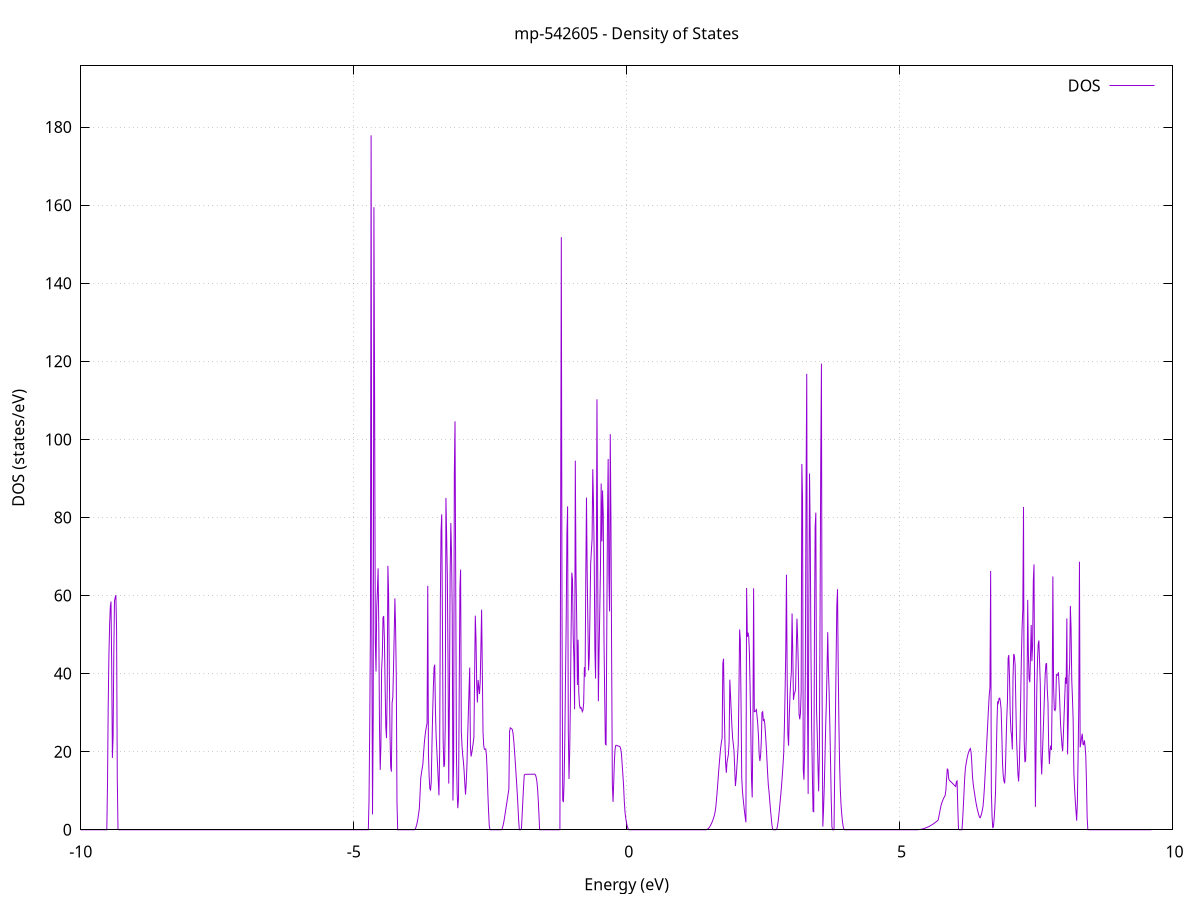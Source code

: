 set title 'mp-542605 - Density of States'
set xlabel 'Energy (eV)'
set ylabel 'DOS (states/eV)'
set grid
set xrange [-10:10]
set yrange [0:195.678]
set xzeroaxis lt -1
set terminal png size 800,600
set output 'mp-542605_dos_gnuplot.png'
plot '-' using 1:2 with lines title 'DOS'
-16.005400 0.000000
-15.992600 0.000000
-15.979800 0.000000
-15.967000 0.000000
-15.954200 0.000000
-15.941400 0.000000
-15.928600 0.000000
-15.915700 0.000000
-15.902900 0.000000
-15.890100 0.000000
-15.877300 0.000000
-15.864500 0.000000
-15.851700 0.000000
-15.838900 0.000000
-15.826100 0.000000
-15.813300 0.000000
-15.800500 0.000000
-15.787600 0.000000
-15.774800 0.000000
-15.762000 0.000000
-15.749200 0.000000
-15.736400 0.000000
-15.723600 0.000000
-15.710800 0.000000
-15.698000 0.000000
-15.685200 0.000000
-15.672400 0.000000
-15.659500 0.000000
-15.646700 0.000000
-15.633900 0.000000
-15.621100 0.000000
-15.608300 0.000000
-15.595500 0.000000
-15.582700 0.000000
-15.569900 0.000000
-15.557100 0.000000
-15.544300 0.000000
-15.531400 0.000000
-15.518600 0.000000
-15.505800 0.000000
-15.493000 0.000000
-15.480200 0.000000
-15.467400 0.000000
-15.454600 0.000000
-15.441800 0.000000
-15.429000 0.000000
-15.416200 0.000000
-15.403300 0.000000
-15.390500 0.000000
-15.377700 0.000000
-15.364900 0.000000
-15.352100 0.000000
-15.339300 0.000000
-15.326500 0.000000
-15.313700 0.000000
-15.300900 0.000000
-15.288100 0.000000
-15.275200 0.000000
-15.262400 0.000000
-15.249600 0.000000
-15.236800 0.000000
-15.224000 0.000000
-15.211200 0.000000
-15.198400 0.000000
-15.185600 0.000000
-15.172800 0.000000
-15.159900 0.000000
-15.147100 0.000000
-15.134300 0.000000
-15.121500 0.000000
-15.108700 0.000000
-15.095900 0.000000
-15.083100 0.000000
-15.070300 0.000000
-15.057500 0.000000
-15.044700 0.000000
-15.031800 0.000000
-15.019000 0.000000
-15.006200 0.000000
-14.993400 0.000000
-14.980600 0.000000
-14.967800 0.000000
-14.955000 0.000000
-14.942200 0.000000
-14.929400 0.000000
-14.916600 0.000000
-14.903700 0.000000
-14.890900 0.000000
-14.878100 0.000000
-14.865300 0.000000
-14.852500 0.000000
-14.839700 0.013100
-14.826900 1.890300
-14.814100 6.944200
-14.801300 15.174900
-14.788500 39.152700
-14.775600 68.179900
-14.762800 81.870800
-14.750000 80.982800
-14.737200 24.556800
-14.724400 78.738700
-14.711600 133.482200
-14.698800 67.157600
-14.686000 3.812100
-14.673200 0.000000
-14.660400 0.000000
-14.647500 0.000000
-14.634700 0.000000
-14.621900 0.000000
-14.609100 0.000000
-14.596300 0.000000
-14.583500 0.000000
-14.570700 0.000000
-14.557900 0.000000
-14.545100 0.000000
-14.532300 0.000000
-14.519400 0.000000
-14.506600 0.000000
-14.493800 0.000000
-14.481000 0.000000
-14.468200 0.000000
-14.455400 0.000000
-14.442600 0.000000
-14.429800 0.000000
-14.417000 0.000000
-14.404200 0.000000
-14.391300 0.000000
-14.378500 0.000000
-14.365700 0.000000
-14.352900 0.000000
-14.340100 0.000000
-14.327300 0.000000
-14.314500 0.000000
-14.301700 0.000000
-14.288900 0.000000
-14.276000 0.000000
-14.263200 0.000000
-14.250400 0.000000
-14.237600 0.000000
-14.224800 3.534300
-14.212000 45.755900
-14.199200 157.464000
-14.186400 70.616900
-14.173600 155.612300
-14.160800 75.862000
-14.147900 122.318300
-14.135100 191.049800
-14.122300 89.660600
-14.109500 319.381700
-14.096700 109.017600
-14.083900 2.110700
-14.071100 0.000000
-14.058300 0.000000
-14.045500 0.000000
-14.032700 0.000000
-14.019800 0.000000
-14.007000 0.000000
-13.994200 0.000000
-13.981400 0.000000
-13.968600 0.000000
-13.955800 0.000000
-13.943000 0.000000
-13.930200 0.000000
-13.917400 0.000000
-13.904600 0.000000
-13.891700 0.000000
-13.878900 0.000000
-13.866100 0.000000
-13.853300 0.000000
-13.840500 0.000000
-13.827700 0.000000
-13.814900 0.000000
-13.802100 0.000000
-13.789300 0.000000
-13.776500 0.000000
-13.763600 0.000000
-13.750800 0.000000
-13.738000 0.000000
-13.725200 0.000000
-13.712400 0.000000
-13.699600 0.000000
-13.686800 0.000000
-13.674000 0.000000
-13.661200 0.000000
-13.648400 0.000000
-13.635500 0.000000
-13.622700 0.000000
-13.609900 0.000000
-13.597100 0.000000
-13.584300 0.000000
-13.571500 0.000000
-13.558700 0.000000
-13.545900 0.000000
-13.533100 0.000000
-13.520300 0.000000
-13.507400 0.000000
-13.494600 0.000000
-13.481800 0.000000
-13.469000 0.000000
-13.456200 0.000000
-13.443400 0.000000
-13.430600 0.000000
-13.417800 0.000000
-13.405000 0.000000
-13.392100 0.000000
-13.379300 0.000000
-13.366500 0.000000
-13.353700 0.000000
-13.340900 0.000000
-13.328100 0.000000
-13.315300 0.000000
-13.302500 0.000000
-13.289700 0.000000
-13.276900 0.000000
-13.264000 0.000000
-13.251200 0.000000
-13.238400 0.000000
-13.225600 0.000000
-13.212800 0.000000
-13.200000 0.000000
-13.187200 0.000000
-13.174400 0.000000
-13.161600 0.000000
-13.148800 0.000000
-13.135900 0.000000
-13.123100 0.000000
-13.110300 0.000000
-13.097500 0.000000
-13.084700 0.000000
-13.071900 0.000000
-13.059100 0.000000
-13.046300 0.000000
-13.033500 0.000000
-13.020700 0.000000
-13.007800 0.000000
-12.995000 0.000000
-12.982200 0.000000
-12.969400 0.000000
-12.956600 0.000000
-12.943800 0.000000
-12.931000 0.000000
-12.918200 0.000000
-12.905400 0.000000
-12.892600 0.000000
-12.879700 0.000000
-12.866900 0.000000
-12.854100 0.000000
-12.841300 0.000000
-12.828500 0.000000
-12.815700 0.000000
-12.802900 0.000000
-12.790100 0.000000
-12.777300 0.000000
-12.764500 0.000000
-12.751600 0.000000
-12.738800 0.000000
-12.726000 0.000000
-12.713200 0.000000
-12.700400 0.000000
-12.687600 0.000000
-12.674800 0.000000
-12.662000 0.000000
-12.649200 9.094400
-12.636400 36.991600
-12.623500 157.488100
-12.610700 88.381400
-12.597900 118.186400
-12.585100 162.028900
-12.572300 131.152800
-12.559500 138.266900
-12.546700 163.911900
-12.533900 100.306600
-12.521100 313.862200
-12.508200 0.000000
-12.495400 0.000000
-12.482600 0.000000
-12.469800 0.000000
-12.457000 0.000000
-12.444200 0.000000
-12.431400 0.000000
-12.418600 0.000000
-12.405800 0.000000
-12.393000 0.000000
-12.380100 0.000000
-12.367300 0.000000
-12.354500 0.000000
-12.341700 0.000000
-12.328900 0.000000
-12.316100 0.000000
-12.303300 0.000000
-12.290500 0.000000
-12.277700 0.000000
-12.264900 0.000000
-12.252000 0.000000
-12.239200 0.000000
-12.226400 0.000000
-12.213600 0.000000
-12.200800 0.000000
-12.188000 0.000000
-12.175200 0.000000
-12.162400 0.000000
-12.149600 0.000000
-12.136800 0.000000
-12.123900 0.000000
-12.111100 0.000000
-12.098300 0.000000
-12.085500 0.000000
-12.072700 0.000000
-12.059900 0.000000
-12.047100 0.000000
-12.034300 0.000000
-12.021500 0.000000
-12.008700 0.000000
-11.995800 0.000000
-11.983000 0.000000
-11.970200 0.000000
-11.957400 0.000000
-11.944600 0.000000
-11.931800 0.000000
-11.919000 0.000000
-11.906200 0.000000
-11.893400 0.000000
-11.880600 0.000000
-11.867700 0.000000
-11.854900 0.000000
-11.842100 0.000000
-11.829300 0.000000
-11.816500 0.000000
-11.803700 0.000000
-11.790900 0.000000
-11.778100 0.000000
-11.765300 0.000000
-11.752500 0.000000
-11.739600 0.000000
-11.726800 0.000000
-11.714000 0.000000
-11.701200 0.000000
-11.688400 0.000000
-11.675600 0.000000
-11.662800 0.000000
-11.650000 0.000000
-11.637200 0.000000
-11.624300 0.000000
-11.611500 0.000000
-11.598700 0.000000
-11.585900 0.000000
-11.573100 0.000000
-11.560300 0.000000
-11.547500 0.000000
-11.534700 0.000000
-11.521900 0.000000
-11.509100 0.000000
-11.496200 0.000000
-11.483400 0.000000
-11.470600 0.000000
-11.457800 0.000000
-11.445000 0.000000
-11.432200 0.000000
-11.419400 0.000000
-11.406600 0.000000
-11.393800 0.000000
-11.381000 0.000000
-11.368100 0.000000
-11.355300 0.000000
-11.342500 0.000000
-11.329700 0.000000
-11.316900 0.000000
-11.304100 0.000000
-11.291300 0.000000
-11.278500 0.000000
-11.265700 0.000000
-11.252900 0.000000
-11.240000 0.000000
-11.227200 0.000000
-11.214400 0.000000
-11.201600 0.000000
-11.188800 0.000000
-11.176000 0.000000
-11.163200 0.000000
-11.150400 0.000000
-11.137600 0.000000
-11.124800 0.000000
-11.111900 0.000000
-11.099100 0.000000
-11.086300 0.000000
-11.073500 0.000000
-11.060700 0.000000
-11.047900 0.000000
-11.035100 0.000000
-11.022300 0.000000
-11.009500 0.000000
-10.996700 0.000000
-10.983800 0.000000
-10.971000 0.000000
-10.958200 0.000000
-10.945400 0.000000
-10.932600 0.000000
-10.919800 0.000000
-10.907000 0.000000
-10.894200 0.000000
-10.881400 0.000000
-10.868600 0.000000
-10.855700 0.000000
-10.842900 0.000000
-10.830100 0.000000
-10.817300 0.000000
-10.804500 0.000000
-10.791700 0.000000
-10.778900 0.000000
-10.766100 0.000000
-10.753300 0.000000
-10.740400 0.000000
-10.727600 0.000000
-10.714800 0.000000
-10.702000 0.000000
-10.689200 0.000000
-10.676400 0.000000
-10.663600 0.000000
-10.650800 1.193400
-10.638000 7.213900
-10.625200 16.378000
-10.612300 31.660600
-10.599500 90.153200
-10.586700 281.304400
-10.573900 43.089100
-10.561100 176.257000
-10.548300 81.997500
-10.535500 156.199900
-10.522700 84.186900
-10.509900 10.648300
-10.497100 152.652700
-10.484200 133.053000
-10.471400 54.060300
-10.458600 9.482900
-10.445800 0.000000
-10.433000 0.000000
-10.420200 0.000000
-10.407400 0.000000
-10.394600 0.000000
-10.381800 0.000000
-10.369000 0.000000
-10.356100 0.000000
-10.343300 0.000000
-10.330500 0.000000
-10.317700 0.000000
-10.304900 0.000000
-10.292100 0.000000
-10.279300 0.000000
-10.266500 0.000000
-10.253700 0.000000
-10.240900 0.000000
-10.228000 0.000000
-10.215200 0.000000
-10.202400 0.000000
-10.189600 0.000000
-10.176800 0.000000
-10.164000 0.000000
-10.151200 0.000000
-10.138400 0.000000
-10.125600 0.000000
-10.112800 0.000000
-10.099900 0.000000
-10.087100 0.000000
-10.074300 0.000000
-10.061500 0.000000
-10.048700 0.000000
-10.035900 0.000000
-10.023100 0.000000
-10.010300 0.000000
-9.997500 0.000000
-9.984700 0.000000
-9.971800 0.000000
-9.959000 0.000000
-9.946200 0.000000
-9.933400 0.000000
-9.920600 0.000000
-9.907800 0.000000
-9.895000 0.000000
-9.882200 0.000000
-9.869400 0.000000
-9.856500 0.000000
-9.843700 0.000000
-9.830900 0.000000
-9.818100 0.000000
-9.805300 0.000000
-9.792500 0.000000
-9.779700 0.000000
-9.766900 0.000000
-9.754100 0.000000
-9.741300 0.000000
-9.728400 0.000000
-9.715600 0.000000
-9.702800 0.000000
-9.690000 0.000000
-9.677200 0.000000
-9.664400 0.000000
-9.651600 0.000000
-9.638800 0.000000
-9.626000 0.000000
-9.613200 0.000000
-9.600300 0.000000
-9.587500 0.000000
-9.574700 0.000000
-9.561900 0.000000
-9.549100 0.000000
-9.536300 0.000000
-9.523500 0.000000
-9.510700 11.569000
-9.497900 31.692300
-9.485100 44.488100
-9.472200 52.312500
-9.459400 57.103300
-9.446600 58.475000
-9.433800 42.066900
-9.421000 18.407100
-9.408200 23.663600
-9.395400 44.716300
-9.382600 58.630800
-9.369800 59.465900
-9.357000 60.091800
-9.344100 50.936400
-9.331300 13.019800
-9.318500 0.260300
-9.305700 0.000000
-9.292900 0.000000
-9.280100 0.000000
-9.267300 0.000000
-9.254500 0.000000
-9.241700 0.000000
-9.228900 0.000000
-9.216000 0.000000
-9.203200 0.000000
-9.190400 0.000000
-9.177600 0.000000
-9.164800 0.000000
-9.152000 0.000000
-9.139200 0.000000
-9.126400 0.000000
-9.113600 0.000000
-9.100800 0.000000
-9.087900 0.000000
-9.075100 0.000000
-9.062300 0.000000
-9.049500 0.000000
-9.036700 0.000000
-9.023900 0.000000
-9.011100 0.000000
-8.998300 0.000000
-8.985500 0.000000
-8.972600 0.000000
-8.959800 0.000000
-8.947000 0.000000
-8.934200 0.000000
-8.921400 0.000000
-8.908600 0.000000
-8.895800 0.000000
-8.883000 0.000000
-8.870200 0.000000
-8.857400 0.000000
-8.844500 0.000000
-8.831700 0.000000
-8.818900 0.000000
-8.806100 0.000000
-8.793300 0.000000
-8.780500 0.000000
-8.767700 0.000000
-8.754900 0.000000
-8.742100 0.000000
-8.729300 0.000000
-8.716400 0.000000
-8.703600 0.000000
-8.690800 0.000000
-8.678000 0.000000
-8.665200 0.000000
-8.652400 0.000000
-8.639600 0.000000
-8.626800 0.000000
-8.614000 0.000000
-8.601200 0.000000
-8.588300 0.000000
-8.575500 0.000000
-8.562700 0.000000
-8.549900 0.000000
-8.537100 0.000000
-8.524300 0.000000
-8.511500 0.000000
-8.498700 0.000000
-8.485900 0.000000
-8.473100 0.000000
-8.460200 0.000000
-8.447400 0.000000
-8.434600 0.000000
-8.421800 0.000000
-8.409000 0.000000
-8.396200 0.000000
-8.383400 0.000000
-8.370600 0.000000
-8.357800 0.000000
-8.345000 0.000000
-8.332100 0.000000
-8.319300 0.000000
-8.306500 0.000000
-8.293700 0.000000
-8.280900 0.000000
-8.268100 0.000000
-8.255300 0.000000
-8.242500 0.000000
-8.229700 0.000000
-8.216900 0.000000
-8.204000 0.000000
-8.191200 0.000000
-8.178400 0.000000
-8.165600 0.000000
-8.152800 0.000000
-8.140000 0.000000
-8.127200 0.000000
-8.114400 0.000000
-8.101600 0.000000
-8.088700 0.000000
-8.075900 0.000000
-8.063100 0.000000
-8.050300 0.000000
-8.037500 0.000000
-8.024700 0.000000
-8.011900 0.000000
-7.999100 0.000000
-7.986300 0.000000
-7.973500 0.000000
-7.960600 0.000000
-7.947800 0.000000
-7.935000 0.000000
-7.922200 0.000000
-7.909400 0.000000
-7.896600 0.000000
-7.883800 0.000000
-7.871000 0.000000
-7.858200 0.000000
-7.845400 0.000000
-7.832500 0.000000
-7.819700 0.000000
-7.806900 0.000000
-7.794100 0.000000
-7.781300 0.000000
-7.768500 0.000000
-7.755700 0.000000
-7.742900 0.000000
-7.730100 0.000000
-7.717300 0.000000
-7.704400 0.000000
-7.691600 0.000000
-7.678800 0.000000
-7.666000 0.000000
-7.653200 0.000000
-7.640400 0.000000
-7.627600 0.000000
-7.614800 0.000000
-7.602000 0.000000
-7.589200 0.000000
-7.576300 0.000000
-7.563500 0.000000
-7.550700 0.000000
-7.537900 0.000000
-7.525100 0.000000
-7.512300 0.000000
-7.499500 0.000000
-7.486700 0.000000
-7.473900 0.000000
-7.461100 0.000000
-7.448200 0.000000
-7.435400 0.000000
-7.422600 0.000000
-7.409800 0.000000
-7.397000 0.000000
-7.384200 0.000000
-7.371400 0.000000
-7.358600 0.000000
-7.345800 0.000000
-7.333000 0.000000
-7.320100 0.000000
-7.307300 0.000000
-7.294500 0.000000
-7.281700 0.000000
-7.268900 0.000000
-7.256100 0.000000
-7.243300 0.000000
-7.230500 0.000000
-7.217700 0.000000
-7.204900 0.000000
-7.192000 0.000000
-7.179200 0.000000
-7.166400 0.000000
-7.153600 0.000000
-7.140800 0.000000
-7.128000 0.000000
-7.115200 0.000000
-7.102400 0.000000
-7.089600 0.000000
-7.076700 0.000000
-7.063900 0.000000
-7.051100 0.000000
-7.038300 0.000000
-7.025500 0.000000
-7.012700 0.000000
-6.999900 0.000000
-6.987100 0.000000
-6.974300 0.000000
-6.961500 0.000000
-6.948600 0.000000
-6.935800 0.000000
-6.923000 0.000000
-6.910200 0.000000
-6.897400 0.000000
-6.884600 0.000000
-6.871800 0.000000
-6.859000 0.000000
-6.846200 0.000000
-6.833400 0.000000
-6.820500 0.000000
-6.807700 0.000000
-6.794900 0.000000
-6.782100 0.000000
-6.769300 0.000000
-6.756500 0.000000
-6.743700 0.000000
-6.730900 0.000000
-6.718100 0.000000
-6.705300 0.000000
-6.692400 0.000000
-6.679600 0.000000
-6.666800 0.000000
-6.654000 0.000000
-6.641200 0.000000
-6.628400 0.000000
-6.615600 0.000000
-6.602800 0.000000
-6.590000 0.000000
-6.577200 0.000000
-6.564300 0.000000
-6.551500 0.000000
-6.538700 0.000000
-6.525900 0.000000
-6.513100 0.000000
-6.500300 0.000000
-6.487500 0.000000
-6.474700 0.000000
-6.461900 0.000000
-6.449100 0.000000
-6.436200 0.000000
-6.423400 0.000000
-6.410600 0.000000
-6.397800 0.000000
-6.385000 0.000000
-6.372200 0.000000
-6.359400 0.000000
-6.346600 0.000000
-6.333800 0.000000
-6.321000 0.000000
-6.308100 0.000000
-6.295300 0.000000
-6.282500 0.000000
-6.269700 0.000000
-6.256900 0.000000
-6.244100 0.000000
-6.231300 0.000000
-6.218500 0.000000
-6.205700 0.000000
-6.192800 0.000000
-6.180000 0.000000
-6.167200 0.000000
-6.154400 0.000000
-6.141600 0.000000
-6.128800 0.000000
-6.116000 0.000000
-6.103200 0.000000
-6.090400 0.000000
-6.077600 0.000000
-6.064700 0.000000
-6.051900 0.000000
-6.039100 0.000000
-6.026300 0.000000
-6.013500 0.000000
-6.000700 0.000000
-5.987900 0.000000
-5.975100 0.000000
-5.962300 0.000000
-5.949500 0.000000
-5.936600 0.000000
-5.923800 0.000000
-5.911000 0.000000
-5.898200 0.000000
-5.885400 0.000000
-5.872600 0.000000
-5.859800 0.000000
-5.847000 0.000000
-5.834200 0.000000
-5.821400 0.000000
-5.808500 0.000000
-5.795700 0.000000
-5.782900 0.000000
-5.770100 0.000000
-5.757300 0.000000
-5.744500 0.000000
-5.731700 0.000000
-5.718900 0.000000
-5.706100 0.000000
-5.693300 0.000000
-5.680400 0.000000
-5.667600 0.000000
-5.654800 0.000000
-5.642000 0.000000
-5.629200 0.000000
-5.616400 0.000000
-5.603600 0.000000
-5.590800 0.000000
-5.578000 0.000000
-5.565200 0.000000
-5.552300 0.000000
-5.539500 0.000000
-5.526700 0.000000
-5.513900 0.000000
-5.501100 0.000000
-5.488300 0.000000
-5.475500 0.000000
-5.462700 0.000000
-5.449900 0.000000
-5.437100 0.000000
-5.424200 0.000000
-5.411400 0.000000
-5.398600 0.000000
-5.385800 0.000000
-5.373000 0.000000
-5.360200 0.000000
-5.347400 0.000000
-5.334600 0.000000
-5.321800 0.000000
-5.308900 0.000000
-5.296100 0.000000
-5.283300 0.000000
-5.270500 0.000000
-5.257700 0.000000
-5.244900 0.000000
-5.232100 0.000000
-5.219300 0.000000
-5.206500 0.000000
-5.193700 0.000000
-5.180800 0.000000
-5.168000 0.000000
-5.155200 0.000000
-5.142400 0.000000
-5.129600 0.000000
-5.116800 0.000000
-5.104000 0.000000
-5.091200 0.000000
-5.078400 0.000000
-5.065600 0.000000
-5.052700 0.000000
-5.039900 0.000000
-5.027100 0.000000
-5.014300 0.000000
-5.001500 0.000000
-4.988700 0.000000
-4.975900 0.000000
-4.963100 0.000000
-4.950300 0.000000
-4.937500 0.000000
-4.924600 0.000000
-4.911800 0.000000
-4.899000 0.000000
-4.886200 0.000000
-4.873400 0.000000
-4.860600 0.000000
-4.847800 0.000000
-4.835000 0.000000
-4.822200 0.000000
-4.809400 0.000000
-4.796500 0.000000
-4.783700 0.000000
-4.770900 0.000000
-4.758100 0.000000
-4.745300 0.000000
-4.732500 0.000000
-4.719700 7.549300
-4.706900 25.823300
-4.694100 51.190800
-4.681300 177.889400
-4.668400 49.958100
-4.655600 3.940500
-4.642800 28.977300
-4.630000 159.484000
-4.617200 110.642700
-4.604400 48.504600
-4.591600 40.538800
-4.578800 56.792800
-4.566000 61.436500
-4.553200 66.963400
-4.540300 51.257000
-4.527500 25.976000
-4.514700 15.354400
-4.501900 21.525500
-4.489100 40.949000
-4.476300 44.544000
-4.463500 54.303200
-4.450700 54.752600
-4.437900 48.852400
-4.425000 36.815200
-4.412200 26.400900
-4.399400 23.485700
-4.386600 35.358400
-4.373800 67.621500
-4.361000 60.553600
-4.348200 40.737500
-4.335400 24.540800
-4.322600 16.116100
-4.309800 14.892500
-4.296900 32.518000
-4.284100 33.787400
-4.271300 41.232000
-4.258500 49.882300
-4.245700 59.260400
-4.232900 51.849900
-4.220100 38.984700
-4.207300 6.816400
-4.194500 0.000000
-4.181700 0.000000
-4.168800 0.000000
-4.156000 0.000000
-4.143200 0.000000
-4.130400 0.000000
-4.117600 0.000000
-4.104800 0.000000
-4.092000 0.000000
-4.079200 0.000000
-4.066400 0.000000
-4.053600 0.000000
-4.040700 0.000000
-4.027900 0.000000
-4.015100 0.000000
-4.002300 0.000000
-3.989500 0.000000
-3.976700 0.000000
-3.963900 0.000000
-3.951100 0.000000
-3.938300 0.000000
-3.925500 0.000000
-3.912600 0.000000
-3.899800 0.000000
-3.887000 0.014300
-3.874200 0.193100
-3.861400 0.576300
-3.848600 1.164000
-3.835800 1.956100
-3.823000 2.952700
-3.810200 4.153800
-3.797400 5.559300
-3.784500 9.255600
-3.771700 13.209200
-3.758900 14.542600
-3.746100 15.728300
-3.733300 16.766200
-3.720500 19.563500
-3.707700 21.988300
-3.694900 23.893300
-3.682100 25.278600
-3.669300 26.325200
-3.656400 27.284400
-3.643600 62.489600
-3.630800 19.361300
-3.618000 13.580900
-3.605200 10.468600
-3.592400 10.199100
-3.579600 12.237500
-3.566800 21.544200
-3.554000 29.888600
-3.541100 36.492900
-3.528300 41.562900
-3.515500 42.306900
-3.502700 30.264400
-3.489900 23.905400
-3.477100 20.332700
-3.464300 16.624300
-3.451500 12.780400
-3.438700 8.803500
-3.425900 19.697000
-3.413000 58.105600
-3.400200 76.588100
-3.387400 80.805300
-3.374600 52.819400
-3.361800 23.093600
-3.349000 16.094800
-3.336200 16.706800
-3.323400 26.407400
-3.310600 85.018700
-3.297800 75.512400
-3.284900 65.106000
-3.272100 42.948000
-3.259300 11.829200
-3.246500 33.100600
-3.233700 65.295200
-3.220900 78.572400
-3.208100 70.881800
-3.195300 55.228800
-3.182500 7.485600
-3.169700 17.293200
-3.156800 91.302400
-3.144000 104.639300
-3.131200 62.862500
-3.118400 19.391900
-3.105600 9.581000
-3.092800 5.527100
-3.080000 8.233600
-3.067200 35.885200
-3.054400 62.105900
-3.041600 66.664300
-3.028700 25.147900
-3.015900 21.415800
-3.003100 19.064500
-2.990300 17.434300
-2.977500 15.023200
-2.964700 11.838900
-2.951900 9.029100
-2.939100 11.894400
-2.926300 16.256600
-2.913500 23.617600
-2.900600 29.583400
-2.887800 35.717500
-2.875000 41.532300
-2.862200 21.173800
-2.849400 18.767000
-2.836600 19.796500
-2.823800 20.963000
-2.811000 22.266400
-2.798200 23.706700
-2.785400 39.306600
-2.772500 54.839100
-2.759700 49.009500
-2.746900 37.422900
-2.734100 32.616700
-2.721300 38.360900
-2.708500 36.530400
-2.695700 34.794200
-2.682900 37.930900
-2.670100 46.377800
-2.657200 56.379000
-2.644400 41.449300
-2.631600 25.190900
-2.618800 21.613700
-2.606000 20.613000
-2.593200 20.646500
-2.580400 20.705200
-2.567600 18.978400
-2.554800 14.672100
-2.542000 9.099700
-2.529100 4.526600
-2.516300 0.999800
-2.503500 0.000000
-2.490700 0.000000
-2.477900 0.000000
-2.465100 0.000000
-2.452300 0.000000
-2.439500 0.000000
-2.426700 0.000000
-2.413900 0.000000
-2.401000 0.000000
-2.388200 0.000000
-2.375400 0.000000
-2.362600 0.000000
-2.349800 0.000000
-2.337000 0.000000
-2.324200 0.000000
-2.311400 0.000000
-2.298600 0.000000
-2.285800 0.108500
-2.272900 0.620100
-2.260100 1.335900
-2.247300 2.255900
-2.234500 3.365400
-2.221700 4.518600
-2.208900 5.678200
-2.196100 6.844100
-2.183300 8.016300
-2.170500 9.195000
-2.157700 10.379900
-2.144800 25.128200
-2.132000 26.113400
-2.119200 25.991500
-2.106400 25.853000
-2.093600 25.648900
-2.080800 24.636900
-2.068000 22.816900
-2.055200 20.361200
-2.042400 17.761300
-2.029600 15.058600
-2.016700 12.252900
-2.003900 9.253000
-1.991100 5.963400
-1.978300 2.383900
-1.965500 0.000000
-1.952700 0.000000
-1.939900 0.000000
-1.927100 0.300100
-1.914300 3.849200
-1.901500 7.502500
-1.888600 11.130000
-1.875800 13.959500
-1.863000 14.199800
-1.850200 14.202800
-1.837400 14.205800
-1.824600 14.208900
-1.811800 14.212000
-1.799000 14.215200
-1.786200 14.218500
-1.773300 14.221800
-1.760500 14.225100
-1.747700 14.228600
-1.734900 14.232000
-1.722100 14.235600
-1.709300 14.239100
-1.696500 14.242800
-1.683700 14.246500
-1.670900 14.072800
-1.658100 13.494000
-1.645200 12.509000
-1.632400 10.668800
-1.619600 7.724500
-1.606800 3.906900
-1.594000 0.000000
-1.581200 0.000000
-1.568400 0.000000
-1.555600 0.000000
-1.542800 0.000000
-1.530000 0.000000
-1.517100 0.000000
-1.504300 0.000000
-1.491500 0.000000
-1.478700 0.000000
-1.465900 0.000000
-1.453100 0.000000
-1.440300 0.000000
-1.427500 0.000000
-1.414700 0.000000
-1.401900 0.000000
-1.389000 0.000000
-1.376200 0.000000
-1.363400 0.000000
-1.350600 0.000000
-1.337800 0.000000
-1.325000 0.000000
-1.312200 0.000000
-1.299400 0.000000
-1.286600 0.000000
-1.273800 0.000000
-1.260900 0.000000
-1.248100 0.000000
-1.235300 0.000000
-1.222500 0.000000
-1.209700 75.915800
-1.196900 151.816900
-1.184100 54.648000
-1.171300 7.608400
-1.158500 7.079100
-1.145700 12.304600
-1.132800 23.107700
-1.120000 38.680500
-1.107200 53.674500
-1.094400 75.876400
-1.081600 82.847000
-1.068800 25.274400
-1.056000 13.008900
-1.043200 19.995800
-1.030400 32.935400
-1.017600 50.580500
-1.004700 65.871700
-0.991900 64.077900
-0.979100 49.697800
-0.966300 43.700400
-0.953500 30.875100
-0.940700 94.542000
-0.927900 65.842500
-0.915100 53.995500
-0.902300 37.106400
-0.889400 48.677300
-0.876600 35.097800
-0.863800 31.986700
-0.851000 31.135800
-0.838200 31.359600
-0.825400 31.039600
-0.812600 30.266300
-0.799800 30.651600
-0.787000 32.473500
-0.774200 41.676000
-0.761300 39.204200
-0.748500 64.703100
-0.735700 85.093800
-0.722900 65.585900
-0.710100 53.100300
-0.697300 40.830200
-0.684500 44.250300
-0.671700 55.993200
-0.658900 68.147900
-0.646100 71.402800
-0.633200 74.479300
-0.620400 92.368900
-0.607600 83.497300
-0.594800 70.704400
-0.582000 46.064600
-0.569200 38.746100
-0.556400 62.547200
-0.543600 110.255900
-0.530800 68.016900
-0.518000 32.915600
-0.505100 45.486500
-0.492300 56.114400
-0.479500 67.072900
-0.466700 88.704400
-0.453900 73.872000
-0.441100 86.922700
-0.428300 80.604500
-0.415500 49.474200
-0.402700 34.785000
-0.389900 21.954000
-0.377000 21.767900
-0.364200 50.286700
-0.351400 79.349000
-0.338600 94.968900
-0.325800 65.379800
-0.313000 55.940800
-0.300200 101.342300
-0.287400 79.270400
-0.274600 43.143700
-0.261800 11.585600
-0.248900 7.138000
-0.236100 12.433000
-0.223300 18.042400
-0.210500 20.794400
-0.197700 21.622800
-0.184900 21.629100
-0.172100 21.542600
-0.159300 21.472800
-0.146500 21.419700
-0.133700 21.383400
-0.120800 21.259400
-0.108000 20.633300
-0.095200 19.462300
-0.082400 16.805900
-0.069600 14.205000
-0.056800 11.510100
-0.044000 7.580700
-0.031200 4.738100
-0.018400 3.154200
-0.005500 2.004100
0.007300 1.132800
0.020100 0.508400
0.032900 0.130800
0.045700 0.000100
0.058500 0.000000
0.071300 0.000000
0.084100 0.000000
0.096900 0.000000
0.109700 0.000000
0.122600 0.000000
0.135400 0.000000
0.148200 0.000000
0.161000 0.000000
0.173800 0.000000
0.186600 0.000000
0.199400 0.000000
0.212200 0.000000
0.225000 0.000000
0.237800 0.000000
0.250700 0.000000
0.263500 0.000000
0.276300 0.000000
0.289100 0.000000
0.301900 0.000000
0.314700 0.000000
0.327500 0.000000
0.340300 0.000000
0.353100 0.000000
0.365900 0.000000
0.378800 0.000000
0.391600 0.000000
0.404400 0.000000
0.417200 0.000000
0.430000 0.000000
0.442800 0.000000
0.455600 0.000000
0.468400 0.000000
0.481200 0.000000
0.494000 0.000000
0.506900 0.000000
0.519700 0.000000
0.532500 0.000000
0.545300 0.000000
0.558100 0.000000
0.570900 0.000000
0.583700 0.000000
0.596500 0.000000
0.609300 0.000000
0.622100 0.000000
0.635000 0.000000
0.647800 0.000000
0.660600 0.000000
0.673400 0.000000
0.686200 0.000000
0.699000 0.000000
0.711800 0.000000
0.724600 0.000000
0.737400 0.000000
0.750200 0.000000
0.763100 0.000000
0.775900 0.000000
0.788700 0.000000
0.801500 0.000000
0.814300 0.000000
0.827100 0.000000
0.839900 0.000000
0.852700 0.000000
0.865500 0.000000
0.878400 0.000000
0.891200 0.000000
0.904000 0.000000
0.916800 0.000000
0.929600 0.000000
0.942400 0.000000
0.955200 0.000000
0.968000 0.000000
0.980800 0.000000
0.993600 0.000000
1.006500 0.000000
1.019300 0.000000
1.032100 0.000000
1.044900 0.000000
1.057700 0.000000
1.070500 0.000000
1.083300 0.000000
1.096100 0.000000
1.108900 0.000000
1.121700 0.000000
1.134600 0.000000
1.147400 0.000000
1.160200 0.000000
1.173000 0.000000
1.185800 0.000000
1.198600 0.000000
1.211400 0.000000
1.224200 0.000000
1.237000 0.000000
1.249800 0.000000
1.262700 0.000000
1.275500 0.000000
1.288300 0.000000
1.301100 0.000000
1.313900 0.000000
1.326700 0.000000
1.339500 0.000000
1.352300 0.000000
1.365100 0.000000
1.377900 0.000000
1.390800 0.000000
1.403600 0.000000
1.416400 0.000000
1.429200 0.000000
1.442000 0.000000
1.454800 0.004400
1.467600 0.049000
1.480400 0.141600
1.493200 0.282200
1.506000 0.470700
1.518900 0.707200
1.531700 0.991700
1.544500 1.324100
1.557300 1.704600
1.570100 2.133000
1.582900 2.609400
1.595700 3.131700
1.608500 3.777900
1.621300 4.653500
1.634100 5.870700
1.647000 7.884000
1.659800 10.065300
1.672600 12.414700
1.685400 14.889700
1.698200 17.192900
1.711000 19.267000
1.723800 21.112000
1.736600 22.460900
1.749400 23.592400
1.762300 42.545800
1.775100 43.815600
1.787900 31.321500
1.800700 22.548700
1.813500 16.959700
1.826300 14.596900
1.839100 17.380200
1.851900 18.350300
1.864700 19.363100
1.877500 22.592000
1.890400 38.449300
1.903200 34.450000
1.916000 30.386900
1.928800 26.414200
1.941600 23.482300
1.954400 21.893100
1.967200 20.132400
1.980000 15.682700
1.992800 11.224900
2.005600 13.112400
2.018500 15.889300
2.031300 18.781100
2.044100 21.787700
2.056900 35.124300
2.069700 51.308600
2.082500 48.528100
2.095300 33.142700
2.108100 13.467600
2.120900 10.012600
2.133700 8.068000
2.146600 6.279800
2.159400 4.647800
2.172200 3.172200
2.185000 1.920200
2.197800 61.932900
2.210600 49.411800
2.223400 50.495400
2.236200 49.596800
2.249000 45.445100
2.261800 36.337800
2.274700 25.241300
2.287500 12.970300
2.300300 8.276300
2.313100 25.778600
2.325900 61.868900
2.338700 30.243300
2.351500 30.284200
2.364300 30.469300
2.377100 30.777500
2.389900 28.944500
2.402800 26.925000
2.415600 23.824400
2.428400 19.076200
2.441200 17.609400
2.454000 18.942400
2.466800 22.635300
2.479600 30.042000
2.492400 30.244400
2.505200 27.851400
2.518000 28.396800
2.530900 27.153600
2.543700 24.556400
2.556500 21.600800
2.569300 18.287000
2.582100 14.614800
2.594900 11.598100
2.607700 9.872900
2.620500 7.649600
2.633300 5.459100
2.646200 3.533000
2.659000 1.587000
2.671800 0.286000
2.684600 0.000000
2.697400 0.000000
2.710200 0.000000
2.723000 0.000000
2.735800 0.000000
2.748600 0.132300
2.761400 0.856500
2.774300 2.007800
2.787100 3.586000
2.799900 5.408100
2.812700 7.308900
2.825500 9.288200
2.838300 11.414500
2.851100 13.813200
2.863900 16.486700
2.876700 19.432300
2.889500 26.042900
2.902400 35.223300
2.915200 45.826700
2.928000 65.331000
2.940800 39.413900
2.953600 24.361200
2.966400 21.526400
2.979200 29.067300
2.992000 34.232000
3.004800 37.867600
3.017600 40.384600
3.030500 55.409600
3.043300 45.554000
3.056100 33.284900
3.068900 34.670600
3.081700 35.131000
3.094500 35.991400
3.107300 45.618800
3.120100 54.084000
3.132900 48.901000
3.145700 41.564200
3.158600 29.642500
3.171400 28.287400
3.184200 29.810400
3.197000 35.192600
3.209800 93.700300
3.222600 84.738200
3.235400 15.372900
3.248200 12.816300
3.261000 19.744600
3.273800 41.156100
3.286700 87.207600
3.299500 116.776900
3.312300 34.128000
3.325100 9.192100
3.337900 58.202200
3.350700 91.261600
3.363500 75.059900
3.376300 45.902400
3.389100 26.434500
3.401900 14.621500
3.414800 4.746600
3.427600 4.626000
3.440400 49.925600
3.453200 77.508800
3.466000 81.245900
3.478800 30.704200
3.491600 24.716500
3.504400 16.681200
3.517200 9.827000
3.530100 19.450100
3.542900 53.396800
3.555700 94.325700
3.568500 119.393900
3.581300 32.878400
3.594100 0.818500
3.606900 4.989700
3.619700 10.687300
3.632500 17.911300
3.645300 25.896600
3.658200 32.439900
3.671000 40.820500
3.683800 50.610000
3.696600 41.080900
3.709400 35.421300
3.722200 27.006500
3.735000 17.740700
3.747800 8.128900
3.760600 0.752300
3.773400 0.000000
3.786300 0.000000
3.799100 0.000000
3.811900 15.448900
3.824700 28.655300
3.837500 43.310000
3.850300 57.344200
3.863100 61.617000
3.875900 41.768400
3.888700 27.059800
3.901500 16.568800
3.914400 10.237900
3.927200 6.477300
3.940000 4.069800
3.952800 2.219200
3.965600 0.925400
3.978400 0.188600
3.991200 0.000000
4.004000 0.000000
4.016800 0.000000
4.029600 0.000000
4.042500 0.000000
4.055300 0.000000
4.068100 0.000000
4.080900 0.000000
4.093700 0.000000
4.106500 0.000000
4.119300 0.000000
4.132100 0.000000
4.144900 0.000000
4.157700 0.000000
4.170600 0.000000
4.183400 0.000000
4.196200 0.000000
4.209000 0.000000
4.221800 0.000000
4.234600 0.000000
4.247400 0.000000
4.260200 0.000000
4.273000 0.000000
4.285800 0.000000
4.298700 0.000000
4.311500 0.000000
4.324300 0.000000
4.337100 0.000000
4.349900 0.000000
4.362700 0.000000
4.375500 0.000000
4.388300 0.000000
4.401100 0.000000
4.414000 0.000000
4.426800 0.000000
4.439600 0.000000
4.452400 0.000000
4.465200 0.000000
4.478000 0.000000
4.490800 0.000000
4.503600 0.000000
4.516400 0.000000
4.529200 0.000000
4.542100 0.000000
4.554900 0.000000
4.567700 0.000000
4.580500 0.000000
4.593300 0.000000
4.606100 0.000000
4.618900 0.000000
4.631700 0.000000
4.644500 0.000000
4.657300 0.000000
4.670200 0.000000
4.683000 0.000000
4.695800 0.000000
4.708600 0.000000
4.721400 0.000000
4.734200 0.000000
4.747000 0.000000
4.759800 0.000000
4.772600 0.000000
4.785400 0.000000
4.798300 0.000000
4.811100 0.000000
4.823900 0.000000
4.836700 0.000000
4.849500 0.000000
4.862300 0.000000
4.875100 0.000000
4.887900 0.000000
4.900700 0.000000
4.913500 0.000000
4.926400 0.000000
4.939200 0.000000
4.952000 0.000000
4.964800 0.000000
4.977600 0.000000
4.990400 0.000000
5.003200 0.000000
5.016000 0.000000
5.028800 0.000000
5.041600 0.000000
5.054500 0.000000
5.067300 0.000000
5.080100 0.000000
5.092900 0.000000
5.105700 0.000000
5.118500 0.000000
5.131300 0.000000
5.144100 0.000000
5.156900 0.000000
5.169700 0.000000
5.182600 0.000000
5.195400 0.000000
5.208200 0.000000
5.221000 0.000000
5.233800 0.000000
5.246600 0.000000
5.259400 0.000000
5.272200 0.000000
5.285000 0.000000
5.297900 0.000000
5.310700 0.001200
5.323500 0.007200
5.336300 0.018100
5.349100 0.033900
5.361900 0.054700
5.374700 0.080500
5.387500 0.111200
5.400300 0.146900
5.413100 0.187500
5.426000 0.233000
5.438800 0.283600
5.451600 0.339000
5.464400 0.399400
5.477200 0.464800
5.490000 0.535100
5.502800 0.610400
5.515600 0.690600
5.528400 0.775800
5.541200 0.865900
5.554100 0.961000
5.566900 1.061000
5.579700 1.166000
5.592500 1.275900
5.605300 1.390800
5.618100 1.510600
5.630900 1.635400
5.643700 1.765200
5.656500 1.899800
5.669300 2.039500
5.682200 2.184100
5.695000 2.333600
5.707800 2.546300
5.720600 3.428200
5.733400 4.369600
5.746200 5.287100
5.759000 6.180500
5.771800 6.819600
5.784600 7.299900
5.797400 7.742400
5.810300 8.147000
5.823100 8.513700
5.835900 8.842600
5.848700 10.224700
5.861500 13.111100
5.874300 15.665200
5.887100 15.272100
5.899900 13.057200
5.912700 12.687600
5.925500 12.509500
5.938400 12.331000
5.951200 12.152200
5.964000 11.973000
5.976800 11.793400
5.989600 11.613500
6.002400 11.433200
6.015200 11.252600
6.028000 11.071600
6.040800 12.322700
6.053600 12.517300
6.066500 5.666200
6.079300 0.162600
6.092100 0.000000
6.104900 0.000000
6.117700 0.000000
6.130500 0.000000
6.143300 0.000000
6.156100 2.673300
6.168900 6.191900
6.181800 10.023000
6.194600 13.620000
6.207400 15.918300
6.220200 17.055800
6.233000 18.046700
6.245800 18.891100
6.258600 19.589000
6.271400 20.140300
6.284200 20.545200
6.297000 20.803500
6.309900 19.881400
6.322700 17.244300
6.335500 13.711400
6.348300 11.826200
6.361100 10.454400
6.373900 9.291500
6.386700 8.090800
6.399500 7.005500
6.412300 6.047500
6.425100 5.216900
6.438000 4.503300
6.450800 3.808500
6.463600 3.258200
6.476400 3.072500
6.489200 3.496200
6.502000 4.107800
6.514800 4.907500
6.527600 5.895100
6.540400 7.820300
6.553200 10.540300
6.566100 13.876900
6.578900 17.352100
6.591700 20.840700
6.604500 24.342700
6.617300 27.858000
6.630100 31.386600
6.642900 34.586300
6.655700 36.493200
6.668500 66.299100
6.681300 9.793100
6.694200 3.502500
6.707000 0.428300
6.719800 0.891000
6.732600 2.756700
6.745400 5.648800
6.758200 9.838400
6.771000 18.416600
6.783800 27.265700
6.796600 32.884900
6.809400 32.469900
6.822300 33.643500
6.835100 33.730400
6.847900 32.730700
6.860700 30.831700
6.873500 24.219500
6.886300 16.918800
6.899100 13.888200
6.911900 12.496500
6.924700 11.874000
6.937500 14.857400
6.950400 21.688900
6.963200 28.476100
6.976000 32.721800
6.988800 43.926100
7.001600 44.767300
7.014400 38.837400
7.027200 29.768200
7.040000 25.270100
7.052800 24.099500
7.065700 20.577700
7.078500 39.110500
7.091300 45.038200
7.104100 44.546900
7.116900 42.174700
7.129700 32.346200
7.142500 23.553900
7.155300 18.849600
7.168100 14.349700
7.180900 12.364000
7.193800 16.168700
7.206600 24.208900
7.219400 34.467100
7.232200 44.408500
7.245000 52.001400
7.257800 56.487500
7.270600 82.672700
7.283400 22.598800
7.296200 17.304600
7.309000 17.786800
7.321900 23.791500
7.334700 34.748200
7.347500 58.888300
7.360300 44.642600
7.373100 38.589500
7.385900 37.785400
7.398700 44.767400
7.411500 52.457000
7.424300 43.200400
7.437100 47.303700
7.450000 63.810900
7.462800 67.974400
7.475600 29.927700
7.488400 5.894800
7.501200 21.094400
7.514000 35.954600
7.526800 43.376000
7.539600 47.564600
7.552400 48.493900
7.565200 42.809700
7.578100 37.174900
7.590900 18.615600
7.603700 14.180100
7.616500 19.115000
7.629300 24.185800
7.642100 29.392500
7.654900 34.735200
7.667700 39.599900
7.680500 42.478100
7.693300 42.568600
7.706200 35.832700
7.719000 32.569900
7.731800 21.201600
7.744600 16.877300
7.757400 20.417700
7.770200 21.570300
7.783000 20.447300
7.795800 34.709500
7.808600 64.901900
7.821400 37.071400
7.834300 30.823600
7.847100 30.547100
7.859900 31.132700
7.872700 39.761000
7.885500 39.612200
7.898300 39.572100
7.911100 40.339700
7.923900 36.540500
7.936700 31.866700
7.949600 26.877700
7.962400 24.287300
7.975200 21.599700
7.988000 20.111600
8.000800 24.321100
8.013600 29.169700
8.026400 34.062600
8.039200 39.014300
8.052000 37.400300
8.064800 54.143300
8.077700 19.306600
8.090500 27.840000
8.103300 39.116900
8.116100 42.408500
8.128900 57.338900
8.141700 51.654000
8.154500 38.258700
8.167300 33.784500
8.180100 28.052500
8.192900 14.741600
8.205800 10.662900
8.218600 7.492100
8.231400 4.915500
8.244200 2.344300
8.257000 6.867300
8.269800 17.804400
8.282600 31.280500
8.295400 68.656800
8.308200 21.103800
8.321000 22.184800
8.333900 23.630600
8.346700 24.610800
8.359500 21.921000
8.372300 21.792100
8.385100 22.938100
8.397900 21.488300
8.410700 19.091400
8.423500 12.484600
8.436300 3.155800
8.449100 0.021900
8.462000 0.000000
8.474800 0.000000
8.487600 0.000000
8.500400 0.000000
8.513200 0.000000
8.526000 0.000000
8.538800 0.000000
8.551600 0.000000
8.564400 0.000000
8.577200 0.000000
8.590100 0.000000
8.602900 0.000000
8.615700 0.000000
8.628500 0.000000
8.641300 0.000000
8.654100 0.000000
8.666900 0.000000
8.679700 0.000000
8.692500 0.000000
8.705300 0.000000
8.718200 0.000000
8.731000 0.000000
8.743800 0.000000
8.756600 0.000000
8.769400 0.000000
8.782200 0.000000
8.795000 0.000000
8.807800 0.000000
8.820600 0.000000
8.833500 0.000000
8.846300 0.000000
8.859100 0.000000
8.871900 0.000000
8.884700 0.000000
8.897500 0.000000
8.910300 0.000000
8.923100 0.000000
8.935900 0.000000
8.948700 0.000000
8.961600 0.000000
8.974400 0.000000
8.987200 0.000000
9.000000 0.000000
9.012800 0.000000
9.025600 0.000000
9.038400 0.000000
9.051200 0.000000
9.064000 0.000000
9.076800 0.000000
9.089700 0.000000
9.102500 0.000000
9.115300 0.000000
9.128100 0.000000
9.140900 0.000000
9.153700 0.000000
9.166500 0.000000
9.179300 0.000000
9.192100 0.000000
9.204900 0.000000
9.217800 0.000000
9.230600 0.000000
9.243400 0.000000
9.256200 0.000000
9.269000 0.000000
9.281800 0.000000
9.294600 0.000000
9.307400 0.000000
9.320200 0.000000
9.333000 0.000000
9.345900 0.000000
9.358700 0.000000
9.371500 0.000000
9.384300 0.000000
9.397100 0.000000
9.409900 0.000000
9.422700 0.000000
9.435500 0.000000
9.448300 0.000000
9.461100 0.000000
9.474000 0.000000
9.486800 0.000000
9.499600 0.000000
9.512400 0.000000
9.525200 0.000000
9.538000 0.000000
9.550800 0.000000
9.563600 0.000000
9.576400 0.000000
9.589200 0.000000
9.602100 0.000000
9.614900 0.000000
e

